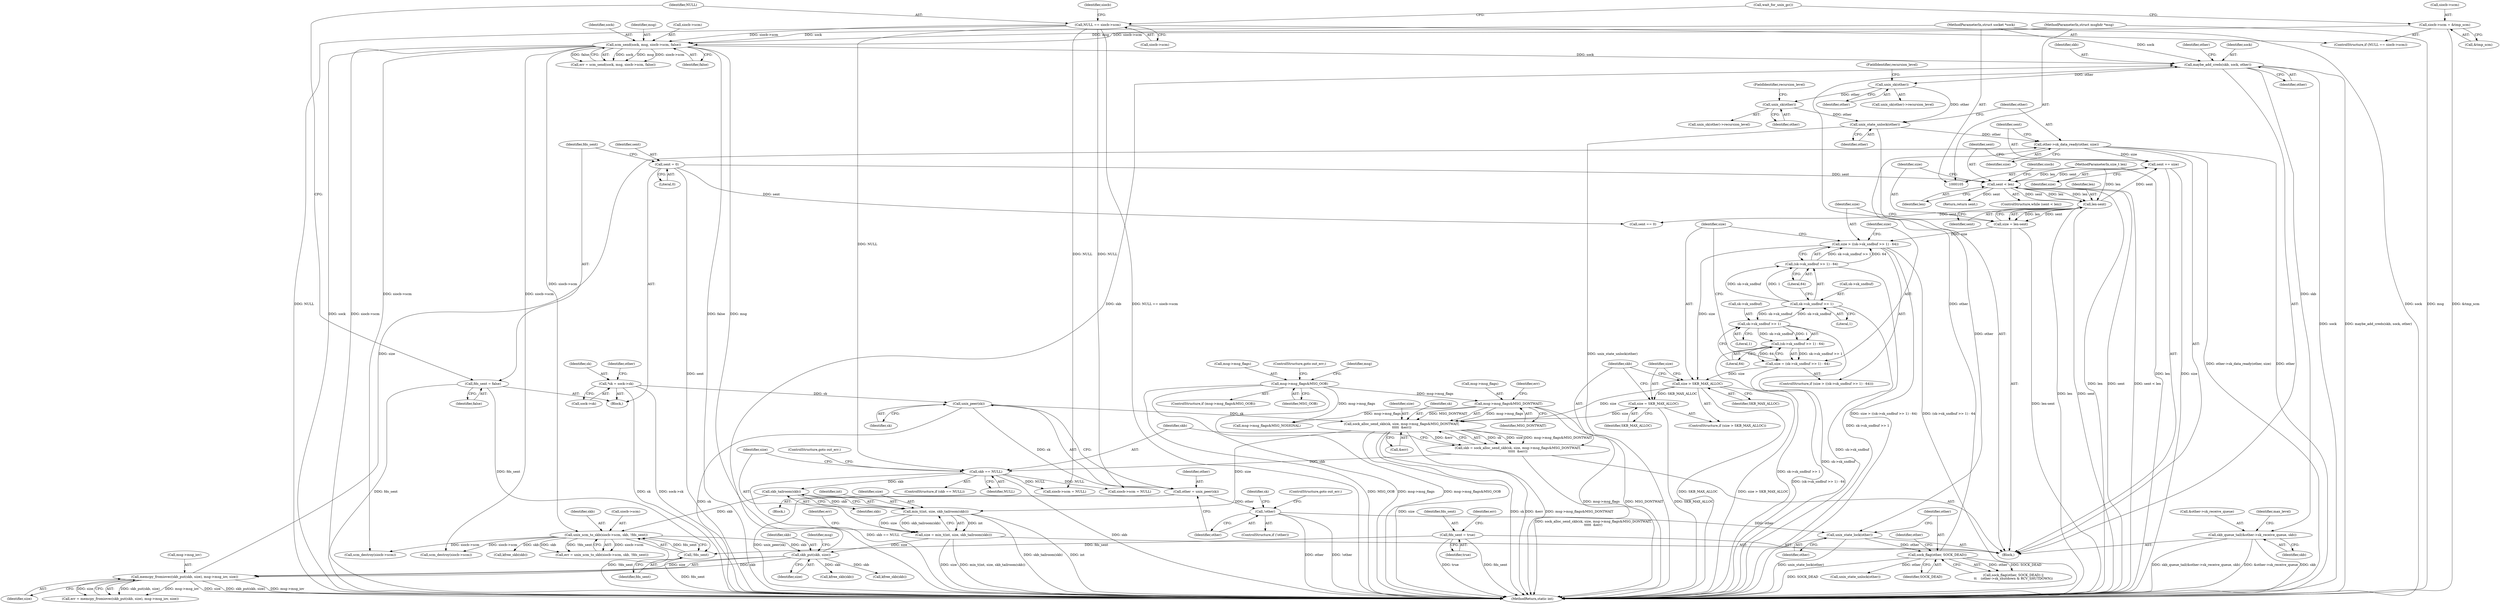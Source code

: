 digraph "0_linux_e0e3cea46d31d23dc40df0a49a7a2c04fe8edfea_1@pointer" {
"1000335" [label="(Call,skb_queue_tail(&other->sk_receive_queue, skb))"];
"1000331" [label="(Call,maybe_add_creds(skb, sock, other))"];
"1000305" [label="(Call,skb_put(skb, size))"];
"1000279" [label="(Call,unix_scm_to_skb(siocb->scm, skb, !fds_sent))"];
"1000154" [label="(Call,scm_send(sock, msg, siocb->scm, false))"];
"1000107" [label="(MethodParameterIn,struct socket *sock)"];
"1000108" [label="(MethodParameterIn,struct msghdr *msg)"];
"1000140" [label="(Call,NULL == siocb->scm)"];
"1000145" [label="(Call,siocb->scm = &tmp_scm)"];
"1000275" [label="(Call,skb_tailroom(skb))"];
"1000266" [label="(Call,skb == NULL)"];
"1000253" [label="(Call,skb = sock_alloc_send_skb(sk, size, msg->msg_flags&MSG_DONTWAIT,\n\t\t\t\t\t  &err))"];
"1000255" [label="(Call,sock_alloc_send_skb(sk, size, msg->msg_flags&MSG_DONTWAIT,\n\t\t\t\t\t  &err))"];
"1000204" [label="(Call,unix_peer(sk))"];
"1000117" [label="(Call,*sk = sock->sk)"];
"1000247" [label="(Call,size > SKB_MAX_ALLOC)"];
"1000237" [label="(Call,size = (sk->sk_sndbuf >> 1) - 64)"];
"1000239" [label="(Call,(sk->sk_sndbuf >> 1) - 64)"];
"1000240" [label="(Call,sk->sk_sndbuf >> 1)"];
"1000231" [label="(Call,sk->sk_sndbuf >> 1)"];
"1000228" [label="(Call,size > ((sk->sk_sndbuf >> 1) - 64))"];
"1000222" [label="(Call,size = len-sent)"];
"1000224" [label="(Call,len-sent)"];
"1000218" [label="(Call,sent < len)"];
"1000359" [label="(Call,sent += size)"];
"1000356" [label="(Call,other->sk_data_ready(other, size))"];
"1000354" [label="(Call,unix_state_unlock(other))"];
"1000350" [label="(Call,unix_sk(other))"];
"1000345" [label="(Call,unix_sk(other))"];
"1000304" [label="(Call,memcpy_fromiovec(skb_put(skb, size), msg->msg_iov, size))"];
"1000130" [label="(Call,sent = 0)"];
"1000109" [label="(MethodParameterIn,size_t len)"];
"1000230" [label="(Call,(sk->sk_sndbuf >> 1) - 64)"];
"1000250" [label="(Call,size = SKB_MAX_ALLOC)"];
"1000258" [label="(Call,msg->msg_flags&MSG_DONTWAIT)"];
"1000172" [label="(Call,msg->msg_flags&MSG_OOB)"];
"1000284" [label="(Call,!fds_sent)"];
"1000299" [label="(Call,fds_sent = true)"];
"1000135" [label="(Call,fds_sent = false)"];
"1000270" [label="(Call,size = min_t(int, size, skb_tailroom(skb)))"];
"1000272" [label="(Call,min_t(int, size, skb_tailroom(skb)))"];
"1000322" [label="(Call,sock_flag(other, SOCK_DEAD))"];
"1000318" [label="(Call,unix_state_lock(other))"];
"1000207" [label="(Call,!other)"];
"1000202" [label="(Call,other = unix_peer(sk))"];
"1000321" [label="(Call,sock_flag(other, SOCK_DEAD) ||\n\t\t    (other->sk_shutdown & RCV_SHUTDOWN))"];
"1000222" [label="(Call,size = len-sent)"];
"1000273" [label="(Identifier,int)"];
"1000240" [label="(Call,sk->sk_sndbuf >> 1)"];
"1000364" [label="(Identifier,siocb)"];
"1000354" [label="(Call,unix_state_unlock(other))"];
"1000303" [label="(Identifier,err)"];
"1000266" [label="(Call,skb == NULL)"];
"1000381" [label="(Call,sent == 0)"];
"1000371" [label="(Return,return sent;)"];
"1000262" [label="(Identifier,MSG_DONTWAIT)"];
"1000205" [label="(Identifier,sk)"];
"1000219" [label="(Identifier,sent)"];
"1000291" [label="(Call,kfree_skb(skb))"];
"1000347" [label="(FieldIdentifier,recursion_level)"];
"1000285" [label="(Identifier,fds_sent)"];
"1000109" [label="(MethodParameterIn,size_t len)"];
"1000235" [label="(Literal,1)"];
"1000257" [label="(Identifier,size)"];
"1000302" [label="(Call,err = memcpy_fromiovec(skb_put(skb, size), msg->msg_iov, size))"];
"1000327" [label="(Identifier,other)"];
"1000231" [label="(Call,sk->sk_sndbuf >> 1)"];
"1000110" [label="(Block,)"];
"1000208" [label="(Identifier,other)"];
"1000300" [label="(Identifier,fds_sent)"];
"1000270" [label="(Call,size = min_t(int, size, skb_tailroom(skb)))"];
"1000119" [label="(Call,sock->sk)"];
"1000309" [label="(Identifier,msg)"];
"1000202" [label="(Call,other = unix_peer(sk))"];
"1000140" [label="(Call,NULL == siocb->scm)"];
"1000350" [label="(Call,unix_sk(other))"];
"1000227" [label="(ControlStructure,if (size > ((sk->sk_sndbuf >> 1) - 64)))"];
"1000172" [label="(Call,msg->msg_flags&MSG_OOB)"];
"1000271" [label="(Identifier,size)"];
"1000311" [label="(Identifier,size)"];
"1000256" [label="(Identifier,sk)"];
"1000230" [label="(Call,(sk->sk_sndbuf >> 1) - 64)"];
"1000250" [label="(Call,size = SKB_MAX_ALLOC)"];
"1000232" [label="(Call,sk->sk_sndbuf)"];
"1000280" [label="(Call,siocb->scm)"];
"1000352" [label="(FieldIdentifier,recursion_level)"];
"1000132" [label="(Literal,0)"];
"1000356" [label="(Call,other->sk_data_ready(other, size))"];
"1000304" [label="(Call,memcpy_fromiovec(skb_put(skb, size), msg->msg_iov, size))"];
"1000355" [label="(Identifier,other)"];
"1000374" [label="(Call,unix_state_unlock(other))"];
"1000131" [label="(Identifier,sent)"];
"1000258" [label="(Call,msg->msg_flags&MSG_DONTWAIT)"];
"1000180" [label="(Identifier,msg)"];
"1000269" [label="(ControlStructure,goto out_err;)"];
"1000263" [label="(Call,&err)"];
"1000331" [label="(Call,maybe_add_creds(skb, sock, other))"];
"1000239" [label="(Call,(sk->sk_sndbuf >> 1) - 64)"];
"1000241" [label="(Call,sk->sk_sndbuf)"];
"1000151" [label="(Call,wait_for_unix_gc())"];
"1000323" [label="(Identifier,other)"];
"1000255" [label="(Call,sock_alloc_send_skb(sk, size, msg->msg_flags&MSG_DONTWAIT,\n\t\t\t\t\t  &err))"];
"1000335" [label="(Call,skb_queue_tail(&other->sk_receive_queue, skb))"];
"1000333" [label="(Identifier,sock)"];
"1000359" [label="(Call,sent += size)"];
"1000343" [label="(Identifier,max_level)"];
"1000246" [label="(ControlStructure,if (size > SKB_MAX_ALLOC))"];
"1000318" [label="(Call,unix_state_lock(other))"];
"1000324" [label="(Identifier,SOCK_DEAD)"];
"1000223" [label="(Identifier,size)"];
"1000322" [label="(Call,sock_flag(other, SOCK_DEAD))"];
"1000249" [label="(Identifier,SKB_MAX_ALLOC)"];
"1000117" [label="(Call,*sk = sock->sk)"];
"1000137" [label="(Identifier,false)"];
"1000274" [label="(Identifier,size)"];
"1000276" [label="(Identifier,skb)"];
"1000217" [label="(ControlStructure,while (sent < len))"];
"1000135" [label="(Call,fds_sent = false)"];
"1000108" [label="(MethodParameterIn,struct msghdr *msg)"];
"1000204" [label="(Call,unix_peer(sk))"];
"1000308" [label="(Call,msg->msg_iov)"];
"1000171" [label="(ControlStructure,if (msg->msg_flags&MSG_OOB))"];
"1000267" [label="(Identifier,skb)"];
"1000361" [label="(Identifier,size)"];
"1000366" [label="(Call,siocb->scm = NULL)"];
"1000147" [label="(Identifier,siocb)"];
"1000177" [label="(ControlStructure,goto out_err;)"];
"1000284" [label="(Call,!fds_sent)"];
"1000149" [label="(Call,&tmp_scm)"];
"1000399" [label="(Call,scm_destroy(siocb->scm))"];
"1000244" [label="(Literal,1)"];
"1000306" [label="(Identifier,skb)"];
"1000238" [label="(Identifier,size)"];
"1000349" [label="(Call,unix_sk(other)->recursion_level)"];
"1000248" [label="(Identifier,size)"];
"1000254" [label="(Identifier,skb)"];
"1000301" [label="(Identifier,true)"];
"1000346" [label="(Identifier,other)"];
"1000124" [label="(Identifier,other)"];
"1000272" [label="(Call,min_t(int, size, skb_tailroom(skb)))"];
"1000142" [label="(Call,siocb->scm)"];
"1000340" [label="(Identifier,skb)"];
"1000251" [label="(Identifier,size)"];
"1000226" [label="(Identifier,sent)"];
"1000360" [label="(Identifier,sent)"];
"1000206" [label="(ControlStructure,if (!other))"];
"1000176" [label="(Identifier,MSG_OOB)"];
"1000299" [label="(Call,fds_sent = true)"];
"1000283" [label="(Identifier,skb)"];
"1000203" [label="(Identifier,other)"];
"1000236" [label="(Literal,64)"];
"1000264" [label="(Identifier,err)"];
"1000278" [label="(Identifier,err)"];
"1000139" [label="(ControlStructure,if (NULL == siocb->scm))"];
"1000253" [label="(Call,skb = sock_alloc_send_skb(sk, size, msg->msg_flags&MSG_DONTWAIT,\n\t\t\t\t\t  &err))"];
"1000305" [label="(Call,skb_put(skb, size))"];
"1000319" [label="(Identifier,other)"];
"1000268" [label="(Identifier,NULL)"];
"1000145" [label="(Call,siocb->scm = &tmp_scm)"];
"1000307" [label="(Identifier,size)"];
"1000265" [label="(ControlStructure,if (skb == NULL))"];
"1000220" [label="(Identifier,len)"];
"1000357" [label="(Identifier,other)"];
"1000245" [label="(Literal,64)"];
"1000197" [label="(Block,)"];
"1000209" [label="(ControlStructure,goto out_err;)"];
"1000157" [label="(Call,siocb->scm)"];
"1000358" [label="(Identifier,size)"];
"1000334" [label="(Identifier,other)"];
"1000107" [label="(MethodParameterIn,struct socket *sock)"];
"1000136" [label="(Identifier,fds_sent)"];
"1000155" [label="(Identifier,sock)"];
"1000385" [label="(Call,msg->msg_flags&MSG_NOSIGNAL)"];
"1000252" [label="(Identifier,SKB_MAX_ALLOC)"];
"1000345" [label="(Call,unix_sk(other))"];
"1000218" [label="(Call,sent < len)"];
"1000207" [label="(Call,!other)"];
"1000221" [label="(Block,)"];
"1000344" [label="(Call,unix_sk(other)->recursion_level)"];
"1000403" [label="(Call,siocb->scm = NULL)"];
"1000315" [label="(Call,kfree_skb(skb))"];
"1000229" [label="(Identifier,size)"];
"1000336" [label="(Call,&other->sk_receive_queue)"];
"1000237" [label="(Call,size = (sk->sk_sndbuf >> 1) - 64)"];
"1000152" [label="(Call,err = scm_send(sock, msg, siocb->scm, false))"];
"1000228" [label="(Call,size > ((sk->sk_sndbuf >> 1) - 64))"];
"1000225" [label="(Identifier,len)"];
"1000118" [label="(Identifier,sk)"];
"1000409" [label="(MethodReturn,static int)"];
"1000275" [label="(Call,skb_tailroom(skb))"];
"1000141" [label="(Identifier,NULL)"];
"1000351" [label="(Identifier,other)"];
"1000247" [label="(Call,size > SKB_MAX_ALLOC)"];
"1000259" [label="(Call,msg->msg_flags)"];
"1000173" [label="(Call,msg->msg_flags)"];
"1000362" [label="(Call,scm_destroy(siocb->scm))"];
"1000156" [label="(Identifier,msg)"];
"1000224" [label="(Call,len-sent)"];
"1000332" [label="(Identifier,skb)"];
"1000279" [label="(Call,unix_scm_to_skb(siocb->scm, skb, !fds_sent))"];
"1000160" [label="(Identifier,false)"];
"1000130" [label="(Call,sent = 0)"];
"1000338" [label="(Identifier,other)"];
"1000146" [label="(Call,siocb->scm)"];
"1000213" [label="(Identifier,sk)"];
"1000154" [label="(Call,scm_send(sock, msg, siocb->scm, false))"];
"1000376" [label="(Call,kfree_skb(skb))"];
"1000277" [label="(Call,err = unix_scm_to_skb(siocb->scm, skb, !fds_sent))"];
"1000335" -> "1000221"  [label="AST: "];
"1000335" -> "1000340"  [label="CFG: "];
"1000336" -> "1000335"  [label="AST: "];
"1000340" -> "1000335"  [label="AST: "];
"1000343" -> "1000335"  [label="CFG: "];
"1000335" -> "1000409"  [label="DDG: &other->sk_receive_queue"];
"1000335" -> "1000409"  [label="DDG: skb"];
"1000335" -> "1000409"  [label="DDG: skb_queue_tail(&other->sk_receive_queue, skb)"];
"1000331" -> "1000335"  [label="DDG: skb"];
"1000331" -> "1000221"  [label="AST: "];
"1000331" -> "1000334"  [label="CFG: "];
"1000332" -> "1000331"  [label="AST: "];
"1000333" -> "1000331"  [label="AST: "];
"1000334" -> "1000331"  [label="AST: "];
"1000338" -> "1000331"  [label="CFG: "];
"1000331" -> "1000409"  [label="DDG: maybe_add_creds(skb, sock, other)"];
"1000331" -> "1000409"  [label="DDG: sock"];
"1000305" -> "1000331"  [label="DDG: skb"];
"1000154" -> "1000331"  [label="DDG: sock"];
"1000107" -> "1000331"  [label="DDG: sock"];
"1000322" -> "1000331"  [label="DDG: other"];
"1000331" -> "1000345"  [label="DDG: other"];
"1000305" -> "1000304"  [label="AST: "];
"1000305" -> "1000307"  [label="CFG: "];
"1000306" -> "1000305"  [label="AST: "];
"1000307" -> "1000305"  [label="AST: "];
"1000309" -> "1000305"  [label="CFG: "];
"1000305" -> "1000304"  [label="DDG: skb"];
"1000305" -> "1000304"  [label="DDG: size"];
"1000279" -> "1000305"  [label="DDG: skb"];
"1000270" -> "1000305"  [label="DDG: size"];
"1000305" -> "1000315"  [label="DDG: skb"];
"1000305" -> "1000376"  [label="DDG: skb"];
"1000279" -> "1000277"  [label="AST: "];
"1000279" -> "1000284"  [label="CFG: "];
"1000280" -> "1000279"  [label="AST: "];
"1000283" -> "1000279"  [label="AST: "];
"1000284" -> "1000279"  [label="AST: "];
"1000277" -> "1000279"  [label="CFG: "];
"1000279" -> "1000409"  [label="DDG: !fds_sent"];
"1000279" -> "1000277"  [label="DDG: siocb->scm"];
"1000279" -> "1000277"  [label="DDG: skb"];
"1000279" -> "1000277"  [label="DDG: !fds_sent"];
"1000154" -> "1000279"  [label="DDG: siocb->scm"];
"1000275" -> "1000279"  [label="DDG: skb"];
"1000284" -> "1000279"  [label="DDG: fds_sent"];
"1000279" -> "1000291"  [label="DDG: skb"];
"1000279" -> "1000362"  [label="DDG: siocb->scm"];
"1000279" -> "1000399"  [label="DDG: siocb->scm"];
"1000154" -> "1000152"  [label="AST: "];
"1000154" -> "1000160"  [label="CFG: "];
"1000155" -> "1000154"  [label="AST: "];
"1000156" -> "1000154"  [label="AST: "];
"1000157" -> "1000154"  [label="AST: "];
"1000160" -> "1000154"  [label="AST: "];
"1000152" -> "1000154"  [label="CFG: "];
"1000154" -> "1000409"  [label="DDG: siocb->scm"];
"1000154" -> "1000409"  [label="DDG: false"];
"1000154" -> "1000409"  [label="DDG: sock"];
"1000154" -> "1000409"  [label="DDG: msg"];
"1000154" -> "1000152"  [label="DDG: sock"];
"1000154" -> "1000152"  [label="DDG: msg"];
"1000154" -> "1000152"  [label="DDG: siocb->scm"];
"1000154" -> "1000152"  [label="DDG: false"];
"1000107" -> "1000154"  [label="DDG: sock"];
"1000108" -> "1000154"  [label="DDG: msg"];
"1000140" -> "1000154"  [label="DDG: siocb->scm"];
"1000145" -> "1000154"  [label="DDG: siocb->scm"];
"1000154" -> "1000362"  [label="DDG: siocb->scm"];
"1000154" -> "1000399"  [label="DDG: siocb->scm"];
"1000107" -> "1000105"  [label="AST: "];
"1000107" -> "1000409"  [label="DDG: sock"];
"1000108" -> "1000105"  [label="AST: "];
"1000108" -> "1000409"  [label="DDG: msg"];
"1000140" -> "1000139"  [label="AST: "];
"1000140" -> "1000142"  [label="CFG: "];
"1000141" -> "1000140"  [label="AST: "];
"1000142" -> "1000140"  [label="AST: "];
"1000147" -> "1000140"  [label="CFG: "];
"1000151" -> "1000140"  [label="CFG: "];
"1000140" -> "1000409"  [label="DDG: NULL"];
"1000140" -> "1000409"  [label="DDG: NULL == siocb->scm"];
"1000140" -> "1000266"  [label="DDG: NULL"];
"1000140" -> "1000366"  [label="DDG: NULL"];
"1000140" -> "1000403"  [label="DDG: NULL"];
"1000145" -> "1000139"  [label="AST: "];
"1000145" -> "1000149"  [label="CFG: "];
"1000146" -> "1000145"  [label="AST: "];
"1000149" -> "1000145"  [label="AST: "];
"1000151" -> "1000145"  [label="CFG: "];
"1000145" -> "1000409"  [label="DDG: &tmp_scm"];
"1000275" -> "1000272"  [label="AST: "];
"1000275" -> "1000276"  [label="CFG: "];
"1000276" -> "1000275"  [label="AST: "];
"1000272" -> "1000275"  [label="CFG: "];
"1000275" -> "1000272"  [label="DDG: skb"];
"1000266" -> "1000275"  [label="DDG: skb"];
"1000266" -> "1000265"  [label="AST: "];
"1000266" -> "1000268"  [label="CFG: "];
"1000267" -> "1000266"  [label="AST: "];
"1000268" -> "1000266"  [label="AST: "];
"1000269" -> "1000266"  [label="CFG: "];
"1000271" -> "1000266"  [label="CFG: "];
"1000266" -> "1000409"  [label="DDG: skb"];
"1000266" -> "1000409"  [label="DDG: skb == NULL"];
"1000253" -> "1000266"  [label="DDG: skb"];
"1000266" -> "1000366"  [label="DDG: NULL"];
"1000266" -> "1000403"  [label="DDG: NULL"];
"1000253" -> "1000221"  [label="AST: "];
"1000253" -> "1000255"  [label="CFG: "];
"1000254" -> "1000253"  [label="AST: "];
"1000255" -> "1000253"  [label="AST: "];
"1000267" -> "1000253"  [label="CFG: "];
"1000253" -> "1000409"  [label="DDG: sock_alloc_send_skb(sk, size, msg->msg_flags&MSG_DONTWAIT,\n\t\t\t\t\t  &err)"];
"1000255" -> "1000253"  [label="DDG: sk"];
"1000255" -> "1000253"  [label="DDG: size"];
"1000255" -> "1000253"  [label="DDG: msg->msg_flags&MSG_DONTWAIT"];
"1000255" -> "1000253"  [label="DDG: &err"];
"1000255" -> "1000263"  [label="CFG: "];
"1000256" -> "1000255"  [label="AST: "];
"1000257" -> "1000255"  [label="AST: "];
"1000258" -> "1000255"  [label="AST: "];
"1000263" -> "1000255"  [label="AST: "];
"1000255" -> "1000409"  [label="DDG: &err"];
"1000255" -> "1000409"  [label="DDG: msg->msg_flags&MSG_DONTWAIT"];
"1000255" -> "1000409"  [label="DDG: size"];
"1000255" -> "1000409"  [label="DDG: sk"];
"1000204" -> "1000255"  [label="DDG: sk"];
"1000247" -> "1000255"  [label="DDG: size"];
"1000250" -> "1000255"  [label="DDG: size"];
"1000258" -> "1000255"  [label="DDG: msg->msg_flags"];
"1000258" -> "1000255"  [label="DDG: MSG_DONTWAIT"];
"1000255" -> "1000272"  [label="DDG: size"];
"1000204" -> "1000202"  [label="AST: "];
"1000204" -> "1000205"  [label="CFG: "];
"1000205" -> "1000204"  [label="AST: "];
"1000202" -> "1000204"  [label="CFG: "];
"1000204" -> "1000409"  [label="DDG: sk"];
"1000204" -> "1000202"  [label="DDG: sk"];
"1000117" -> "1000204"  [label="DDG: sk"];
"1000117" -> "1000110"  [label="AST: "];
"1000117" -> "1000119"  [label="CFG: "];
"1000118" -> "1000117"  [label="AST: "];
"1000119" -> "1000117"  [label="AST: "];
"1000124" -> "1000117"  [label="CFG: "];
"1000117" -> "1000409"  [label="DDG: sk"];
"1000117" -> "1000409"  [label="DDG: sock->sk"];
"1000247" -> "1000246"  [label="AST: "];
"1000247" -> "1000249"  [label="CFG: "];
"1000248" -> "1000247"  [label="AST: "];
"1000249" -> "1000247"  [label="AST: "];
"1000251" -> "1000247"  [label="CFG: "];
"1000254" -> "1000247"  [label="CFG: "];
"1000247" -> "1000409"  [label="DDG: size > SKB_MAX_ALLOC"];
"1000247" -> "1000409"  [label="DDG: SKB_MAX_ALLOC"];
"1000237" -> "1000247"  [label="DDG: size"];
"1000228" -> "1000247"  [label="DDG: size"];
"1000247" -> "1000250"  [label="DDG: SKB_MAX_ALLOC"];
"1000237" -> "1000227"  [label="AST: "];
"1000237" -> "1000239"  [label="CFG: "];
"1000238" -> "1000237"  [label="AST: "];
"1000239" -> "1000237"  [label="AST: "];
"1000248" -> "1000237"  [label="CFG: "];
"1000237" -> "1000409"  [label="DDG: (sk->sk_sndbuf >> 1) - 64"];
"1000239" -> "1000237"  [label="DDG: sk->sk_sndbuf >> 1"];
"1000239" -> "1000237"  [label="DDG: 64"];
"1000239" -> "1000245"  [label="CFG: "];
"1000240" -> "1000239"  [label="AST: "];
"1000245" -> "1000239"  [label="AST: "];
"1000239" -> "1000409"  [label="DDG: sk->sk_sndbuf >> 1"];
"1000240" -> "1000239"  [label="DDG: sk->sk_sndbuf"];
"1000240" -> "1000239"  [label="DDG: 1"];
"1000240" -> "1000244"  [label="CFG: "];
"1000241" -> "1000240"  [label="AST: "];
"1000244" -> "1000240"  [label="AST: "];
"1000245" -> "1000240"  [label="CFG: "];
"1000240" -> "1000409"  [label="DDG: sk->sk_sndbuf"];
"1000240" -> "1000231"  [label="DDG: sk->sk_sndbuf"];
"1000231" -> "1000240"  [label="DDG: sk->sk_sndbuf"];
"1000231" -> "1000230"  [label="AST: "];
"1000231" -> "1000235"  [label="CFG: "];
"1000232" -> "1000231"  [label="AST: "];
"1000235" -> "1000231"  [label="AST: "];
"1000236" -> "1000231"  [label="CFG: "];
"1000231" -> "1000409"  [label="DDG: sk->sk_sndbuf"];
"1000231" -> "1000230"  [label="DDG: sk->sk_sndbuf"];
"1000231" -> "1000230"  [label="DDG: 1"];
"1000228" -> "1000227"  [label="AST: "];
"1000228" -> "1000230"  [label="CFG: "];
"1000229" -> "1000228"  [label="AST: "];
"1000230" -> "1000228"  [label="AST: "];
"1000238" -> "1000228"  [label="CFG: "];
"1000248" -> "1000228"  [label="CFG: "];
"1000228" -> "1000409"  [label="DDG: size > ((sk->sk_sndbuf >> 1) - 64)"];
"1000228" -> "1000409"  [label="DDG: (sk->sk_sndbuf >> 1) - 64"];
"1000222" -> "1000228"  [label="DDG: size"];
"1000230" -> "1000228"  [label="DDG: sk->sk_sndbuf >> 1"];
"1000230" -> "1000228"  [label="DDG: 64"];
"1000222" -> "1000221"  [label="AST: "];
"1000222" -> "1000224"  [label="CFG: "];
"1000223" -> "1000222"  [label="AST: "];
"1000224" -> "1000222"  [label="AST: "];
"1000229" -> "1000222"  [label="CFG: "];
"1000222" -> "1000409"  [label="DDG: len-sent"];
"1000224" -> "1000222"  [label="DDG: len"];
"1000224" -> "1000222"  [label="DDG: sent"];
"1000224" -> "1000226"  [label="CFG: "];
"1000225" -> "1000224"  [label="AST: "];
"1000226" -> "1000224"  [label="AST: "];
"1000224" -> "1000409"  [label="DDG: len"];
"1000224" -> "1000409"  [label="DDG: sent"];
"1000224" -> "1000218"  [label="DDG: len"];
"1000218" -> "1000224"  [label="DDG: len"];
"1000218" -> "1000224"  [label="DDG: sent"];
"1000109" -> "1000224"  [label="DDG: len"];
"1000224" -> "1000359"  [label="DDG: sent"];
"1000224" -> "1000381"  [label="DDG: sent"];
"1000218" -> "1000217"  [label="AST: "];
"1000218" -> "1000220"  [label="CFG: "];
"1000219" -> "1000218"  [label="AST: "];
"1000220" -> "1000218"  [label="AST: "];
"1000223" -> "1000218"  [label="CFG: "];
"1000364" -> "1000218"  [label="CFG: "];
"1000218" -> "1000409"  [label="DDG: sent"];
"1000218" -> "1000409"  [label="DDG: sent < len"];
"1000218" -> "1000409"  [label="DDG: len"];
"1000359" -> "1000218"  [label="DDG: sent"];
"1000130" -> "1000218"  [label="DDG: sent"];
"1000109" -> "1000218"  [label="DDG: len"];
"1000218" -> "1000371"  [label="DDG: sent"];
"1000359" -> "1000221"  [label="AST: "];
"1000359" -> "1000361"  [label="CFG: "];
"1000360" -> "1000359"  [label="AST: "];
"1000361" -> "1000359"  [label="AST: "];
"1000219" -> "1000359"  [label="CFG: "];
"1000359" -> "1000409"  [label="DDG: size"];
"1000356" -> "1000359"  [label="DDG: size"];
"1000356" -> "1000221"  [label="AST: "];
"1000356" -> "1000358"  [label="CFG: "];
"1000357" -> "1000356"  [label="AST: "];
"1000358" -> "1000356"  [label="AST: "];
"1000360" -> "1000356"  [label="CFG: "];
"1000356" -> "1000409"  [label="DDG: other->sk_data_ready(other, size)"];
"1000356" -> "1000409"  [label="DDG: other"];
"1000356" -> "1000318"  [label="DDG: other"];
"1000354" -> "1000356"  [label="DDG: other"];
"1000304" -> "1000356"  [label="DDG: size"];
"1000354" -> "1000221"  [label="AST: "];
"1000354" -> "1000355"  [label="CFG: "];
"1000355" -> "1000354"  [label="AST: "];
"1000357" -> "1000354"  [label="CFG: "];
"1000354" -> "1000409"  [label="DDG: unix_state_unlock(other)"];
"1000350" -> "1000354"  [label="DDG: other"];
"1000345" -> "1000354"  [label="DDG: other"];
"1000350" -> "1000349"  [label="AST: "];
"1000350" -> "1000351"  [label="CFG: "];
"1000351" -> "1000350"  [label="AST: "];
"1000352" -> "1000350"  [label="CFG: "];
"1000345" -> "1000350"  [label="DDG: other"];
"1000345" -> "1000344"  [label="AST: "];
"1000345" -> "1000346"  [label="CFG: "];
"1000346" -> "1000345"  [label="AST: "];
"1000347" -> "1000345"  [label="CFG: "];
"1000304" -> "1000302"  [label="AST: "];
"1000304" -> "1000311"  [label="CFG: "];
"1000308" -> "1000304"  [label="AST: "];
"1000311" -> "1000304"  [label="AST: "];
"1000302" -> "1000304"  [label="CFG: "];
"1000304" -> "1000409"  [label="DDG: size"];
"1000304" -> "1000409"  [label="DDG: skb_put(skb, size)"];
"1000304" -> "1000409"  [label="DDG: msg->msg_iov"];
"1000304" -> "1000302"  [label="DDG: skb_put(skb, size)"];
"1000304" -> "1000302"  [label="DDG: msg->msg_iov"];
"1000304" -> "1000302"  [label="DDG: size"];
"1000130" -> "1000110"  [label="AST: "];
"1000130" -> "1000132"  [label="CFG: "];
"1000131" -> "1000130"  [label="AST: "];
"1000132" -> "1000130"  [label="AST: "];
"1000136" -> "1000130"  [label="CFG: "];
"1000130" -> "1000409"  [label="DDG: sent"];
"1000130" -> "1000381"  [label="DDG: sent"];
"1000109" -> "1000105"  [label="AST: "];
"1000109" -> "1000409"  [label="DDG: len"];
"1000230" -> "1000236"  [label="CFG: "];
"1000236" -> "1000230"  [label="AST: "];
"1000230" -> "1000409"  [label="DDG: sk->sk_sndbuf >> 1"];
"1000250" -> "1000246"  [label="AST: "];
"1000250" -> "1000252"  [label="CFG: "];
"1000251" -> "1000250"  [label="AST: "];
"1000252" -> "1000250"  [label="AST: "];
"1000254" -> "1000250"  [label="CFG: "];
"1000250" -> "1000409"  [label="DDG: SKB_MAX_ALLOC"];
"1000258" -> "1000262"  [label="CFG: "];
"1000259" -> "1000258"  [label="AST: "];
"1000262" -> "1000258"  [label="AST: "];
"1000264" -> "1000258"  [label="CFG: "];
"1000258" -> "1000409"  [label="DDG: msg->msg_flags"];
"1000258" -> "1000409"  [label="DDG: MSG_DONTWAIT"];
"1000172" -> "1000258"  [label="DDG: msg->msg_flags"];
"1000258" -> "1000385"  [label="DDG: msg->msg_flags"];
"1000172" -> "1000171"  [label="AST: "];
"1000172" -> "1000176"  [label="CFG: "];
"1000173" -> "1000172"  [label="AST: "];
"1000176" -> "1000172"  [label="AST: "];
"1000177" -> "1000172"  [label="CFG: "];
"1000180" -> "1000172"  [label="CFG: "];
"1000172" -> "1000409"  [label="DDG: msg->msg_flags&MSG_OOB"];
"1000172" -> "1000409"  [label="DDG: MSG_OOB"];
"1000172" -> "1000409"  [label="DDG: msg->msg_flags"];
"1000172" -> "1000385"  [label="DDG: msg->msg_flags"];
"1000284" -> "1000285"  [label="CFG: "];
"1000285" -> "1000284"  [label="AST: "];
"1000284" -> "1000409"  [label="DDG: fds_sent"];
"1000299" -> "1000284"  [label="DDG: fds_sent"];
"1000135" -> "1000284"  [label="DDG: fds_sent"];
"1000299" -> "1000221"  [label="AST: "];
"1000299" -> "1000301"  [label="CFG: "];
"1000300" -> "1000299"  [label="AST: "];
"1000301" -> "1000299"  [label="AST: "];
"1000303" -> "1000299"  [label="CFG: "];
"1000299" -> "1000409"  [label="DDG: true"];
"1000299" -> "1000409"  [label="DDG: fds_sent"];
"1000135" -> "1000110"  [label="AST: "];
"1000135" -> "1000137"  [label="CFG: "];
"1000136" -> "1000135"  [label="AST: "];
"1000137" -> "1000135"  [label="AST: "];
"1000141" -> "1000135"  [label="CFG: "];
"1000135" -> "1000409"  [label="DDG: fds_sent"];
"1000270" -> "1000221"  [label="AST: "];
"1000270" -> "1000272"  [label="CFG: "];
"1000271" -> "1000270"  [label="AST: "];
"1000272" -> "1000270"  [label="AST: "];
"1000278" -> "1000270"  [label="CFG: "];
"1000270" -> "1000409"  [label="DDG: min_t(int, size, skb_tailroom(skb))"];
"1000270" -> "1000409"  [label="DDG: size"];
"1000272" -> "1000270"  [label="DDG: int"];
"1000272" -> "1000270"  [label="DDG: size"];
"1000272" -> "1000270"  [label="DDG: skb_tailroom(skb)"];
"1000273" -> "1000272"  [label="AST: "];
"1000274" -> "1000272"  [label="AST: "];
"1000272" -> "1000409"  [label="DDG: skb_tailroom(skb)"];
"1000272" -> "1000409"  [label="DDG: int"];
"1000322" -> "1000321"  [label="AST: "];
"1000322" -> "1000324"  [label="CFG: "];
"1000323" -> "1000322"  [label="AST: "];
"1000324" -> "1000322"  [label="AST: "];
"1000327" -> "1000322"  [label="CFG: "];
"1000321" -> "1000322"  [label="CFG: "];
"1000322" -> "1000409"  [label="DDG: SOCK_DEAD"];
"1000322" -> "1000321"  [label="DDG: other"];
"1000322" -> "1000321"  [label="DDG: SOCK_DEAD"];
"1000318" -> "1000322"  [label="DDG: other"];
"1000322" -> "1000374"  [label="DDG: other"];
"1000318" -> "1000221"  [label="AST: "];
"1000318" -> "1000319"  [label="CFG: "];
"1000319" -> "1000318"  [label="AST: "];
"1000323" -> "1000318"  [label="CFG: "];
"1000318" -> "1000409"  [label="DDG: unix_state_lock(other)"];
"1000207" -> "1000318"  [label="DDG: other"];
"1000207" -> "1000206"  [label="AST: "];
"1000207" -> "1000208"  [label="CFG: "];
"1000208" -> "1000207"  [label="AST: "];
"1000209" -> "1000207"  [label="CFG: "];
"1000213" -> "1000207"  [label="CFG: "];
"1000207" -> "1000409"  [label="DDG: other"];
"1000207" -> "1000409"  [label="DDG: !other"];
"1000202" -> "1000207"  [label="DDG: other"];
"1000202" -> "1000197"  [label="AST: "];
"1000203" -> "1000202"  [label="AST: "];
"1000208" -> "1000202"  [label="CFG: "];
"1000202" -> "1000409"  [label="DDG: unix_peer(sk)"];
}
